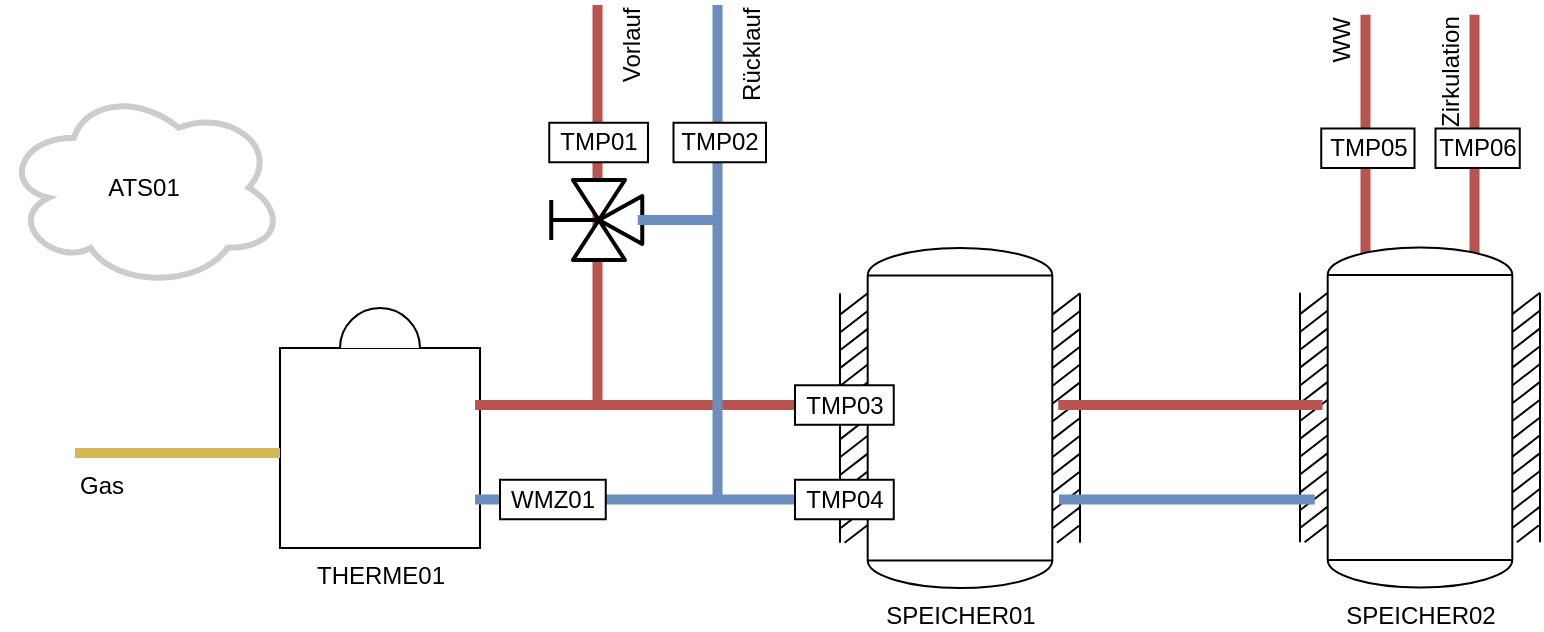 <mxfile version="13.4.5" type="device"><diagram id="V3q6Fh9Ou1z2hMoxrNTb" name="Page-1"><mxGraphModel dx="1106" dy="900" grid="1" gridSize="10" guides="1" tooltips="1" connect="1" arrows="1" fold="1" page="1" pageScale="1" pageWidth="1169" pageHeight="827" math="0" shadow="0"><root><mxCell id="0"/><mxCell id="1" parent="0"/><mxCell id="9-k8Pmx36fbdROFCDy0--1" value="THERME01" style="verticalLabelPosition=bottom;outlineConnect=0;align=center;dashed=0;html=1;verticalAlign=top;shape=mxgraph.pid.misc.boiler_(dome);" parent="1" vertex="1"><mxGeometry x="240" y="390" width="100" height="120" as="geometry"/></mxCell><mxCell id="9-k8Pmx36fbdROFCDy0--2" value="SPEICHER01" style="shape=mxgraph.pid.vessels.vessel_(dished_ends,_thermal_insulation);html=1;pointerEvents=1;align=center;verticalLabelPosition=bottom;verticalAlign=top;dashed=0;" parent="1" vertex="1"><mxGeometry x="520" y="360" width="120" height="170" as="geometry"/></mxCell><mxCell id="9-k8Pmx36fbdROFCDy0--4" value="" style="verticalLabelPosition=bottom;align=center;dashed=0;html=1;verticalAlign=top;shape=mxgraph.pid.piping.flange;pointerEvents=1;rotation=-90;fillColor=#dae8fc;strokeColor=#6c8ebf;strokeWidth=5;" parent="1" vertex="1"><mxGeometry x="433.75" y="387" width="5" height="197.5" as="geometry"/></mxCell><mxCell id="9-k8Pmx36fbdROFCDy0--7" value="WW" style="verticalLabelPosition=top;align=right;dashed=0;verticalAlign=bottom;shape=mxgraph.pid.piping.flange;pointerEvents=1;rotation=-90;fillColor=#f8cecc;strokeColor=#b85450;strokeWidth=5;direction=south;html=1;labelPosition=center;" parent="1" vertex="1"><mxGeometry x="716" y="307.63" width="133.5" height="5" as="geometry"/></mxCell><mxCell id="9-k8Pmx36fbdROFCDy0--8" value="Gas" style="verticalLabelPosition=bottom;align=left;dashed=0;html=1;verticalAlign=top;shape=mxgraph.pid.piping.flange;pointerEvents=1;strokeWidth=5;direction=south;fillColor=#fff2cc;strokeColor=#d6b656;" parent="1" vertex="1"><mxGeometry x="137.5" y="460" width="102.5" height="5" as="geometry"/></mxCell><mxCell id="9-k8Pmx36fbdROFCDy0--10" value="Zirkulation" style="verticalLabelPosition=top;align=right;dashed=0;verticalAlign=bottom;shape=mxgraph.pid.piping.flange;pointerEvents=1;rotation=-90;fillColor=#f8cecc;strokeColor=#b85450;strokeWidth=5;direction=south;html=1;labelPosition=center;" parent="1" vertex="1"><mxGeometry x="770.5" y="307.63" width="133.5" height="5" as="geometry"/></mxCell><mxCell id="9-k8Pmx36fbdROFCDy0--11" value="ATS01" style="ellipse;shape=cloud;whiteSpace=wrap;html=1;strokeWidth=3;strokeColor=#CCCCCC;" parent="1" vertex="1"><mxGeometry x="101.88" y="279.88" width="140" height="100" as="geometry"/></mxCell><mxCell id="9-k8Pmx36fbdROFCDy0--16" value="" style="verticalLabelPosition=bottom;align=center;dashed=0;html=1;verticalAlign=top;shape=mxgraph.pid.piping.flange;pointerEvents=1;rotation=-90;fillColor=#f8cecc;strokeColor=#b85450;strokeWidth=5;" parent="1" vertex="1"><mxGeometry x="433.75" y="339.75" width="5" height="197.5" as="geometry"/></mxCell><mxCell id="9-k8Pmx36fbdROFCDy0--17" value="Vorlauf" style="verticalLabelPosition=bottom;align=right;dashed=0;html=1;verticalAlign=top;shape=mxgraph.pid.piping.flange;pointerEvents=1;rotation=-90;fillColor=#f8cecc;strokeColor=#b85450;strokeWidth=5;direction=south;" parent="1" vertex="1"><mxGeometry x="300" y="334.75" width="197.5" height="5" as="geometry"/></mxCell><mxCell id="9-k8Pmx36fbdROFCDy0--18" value="Rücklauf" style="verticalLabelPosition=bottom;align=right;dashed=0;html=1;verticalAlign=top;shape=mxgraph.pid.piping.flange;pointerEvents=1;rotation=-90;fillColor=#dae8fc;strokeColor=#6c8ebf;strokeWidth=5;direction=south;" parent="1" vertex="1"><mxGeometry x="335" y="359.75" width="247.5" height="5" as="geometry"/></mxCell><mxCell id="9-k8Pmx36fbdROFCDy0--19" value="" style="verticalLabelPosition=bottom;align=center;html=1;verticalAlign=top;pointerEvents=1;dashed=0;shape=mxgraph.pid2valves.valve;valveType=threeWay;actuator=man;strokeColor=#000000;strokeWidth=2;rotation=-90;" parent="1" vertex="1"><mxGeometry x="375.13" y="320" width="40" height="52" as="geometry"/></mxCell><mxCell id="9-k8Pmx36fbdROFCDy0--20" value="" style="verticalLabelPosition=bottom;align=center;dashed=0;html=1;verticalAlign=top;shape=mxgraph.pid.piping.flange;pointerEvents=1;rotation=-90;fillColor=#dae8fc;strokeColor=#6c8ebf;strokeWidth=5;" parent="1" vertex="1"><mxGeometry x="435.19" y="327.18" width="5" height="37.63" as="geometry"/></mxCell><mxCell id="9-k8Pmx36fbdROFCDy0--15" value="WMZ01" style="rounded=0;whiteSpace=wrap;html=1;strokeWidth=1;" parent="1" vertex="1"><mxGeometry x="350" y="475.88" width="52.88" height="19.75" as="geometry"/></mxCell><mxCell id="9-k8Pmx36fbdROFCDy0--29" value="TMP04" style="rounded=0;whiteSpace=wrap;html=1;strokeWidth=1;" parent="1" vertex="1"><mxGeometry x="497.5" y="475.88" width="49.37" height="19.75" as="geometry"/></mxCell><mxCell id="9-k8Pmx36fbdROFCDy0--30" value="TMP03" style="rounded=0;whiteSpace=wrap;html=1;strokeWidth=1;" parent="1" vertex="1"><mxGeometry x="497.5" y="428.63" width="49.37" height="19.75" as="geometry"/></mxCell><mxCell id="9-k8Pmx36fbdROFCDy0--32" value="TMP01" style="rounded=0;whiteSpace=wrap;html=1;strokeWidth=1;" parent="1" vertex="1"><mxGeometry x="374.63" y="297.38" width="49.37" height="19.75" as="geometry"/></mxCell><mxCell id="9-k8Pmx36fbdROFCDy0--33" value="TMP02" style="rounded=0;whiteSpace=wrap;html=1;strokeWidth=1;" parent="1" vertex="1"><mxGeometry x="436.75" y="297.38" width="46.25" height="19.75" as="geometry"/></mxCell><mxCell id="9-k8Pmx36fbdROFCDy0--34" value="TMP05" style="rounded=0;whiteSpace=wrap;html=1;strokeWidth=1;" parent="1" vertex="1"><mxGeometry x="760.62" y="300.25" width="46.63" height="19.75" as="geometry"/></mxCell><mxCell id="9-k8Pmx36fbdROFCDy0--35" value="TMP06" style="rounded=0;whiteSpace=wrap;html=1;strokeWidth=1;" parent="1" vertex="1"><mxGeometry x="817.75" y="300.25" width="42.13" height="19.75" as="geometry"/></mxCell><mxCell id="Q0MSv15H2PIOL8-TWJxw-1" value="SPEICHER02" style="shape=mxgraph.pid.vessels.vessel_(dished_ends,_thermal_insulation);html=1;pointerEvents=1;align=center;verticalLabelPosition=bottom;verticalAlign=top;dashed=0;" vertex="1" parent="1"><mxGeometry x="750" y="359.75" width="120" height="170" as="geometry"/></mxCell><mxCell id="Q0MSv15H2PIOL8-TWJxw-2" value="" style="verticalLabelPosition=bottom;align=center;dashed=0;html=1;verticalAlign=top;shape=mxgraph.pid.piping.flange;pointerEvents=1;rotation=-90;fillColor=#dae8fc;strokeColor=#6c8ebf;strokeWidth=5;" vertex="1" parent="1"><mxGeometry x="690.94" y="421.82" width="5" height="127.87" as="geometry"/></mxCell><mxCell id="Q0MSv15H2PIOL8-TWJxw-3" value="" style="verticalLabelPosition=bottom;align=center;dashed=0;html=1;verticalAlign=top;shape=mxgraph.pid.piping.flange;pointerEvents=1;rotation=-90;fillColor=#f8cecc;strokeColor=#b85450;strokeWidth=5;" vertex="1" parent="1"><mxGeometry x="692.69" y="372.44" width="5" height="132.13" as="geometry"/></mxCell></root></mxGraphModel></diagram></mxfile>